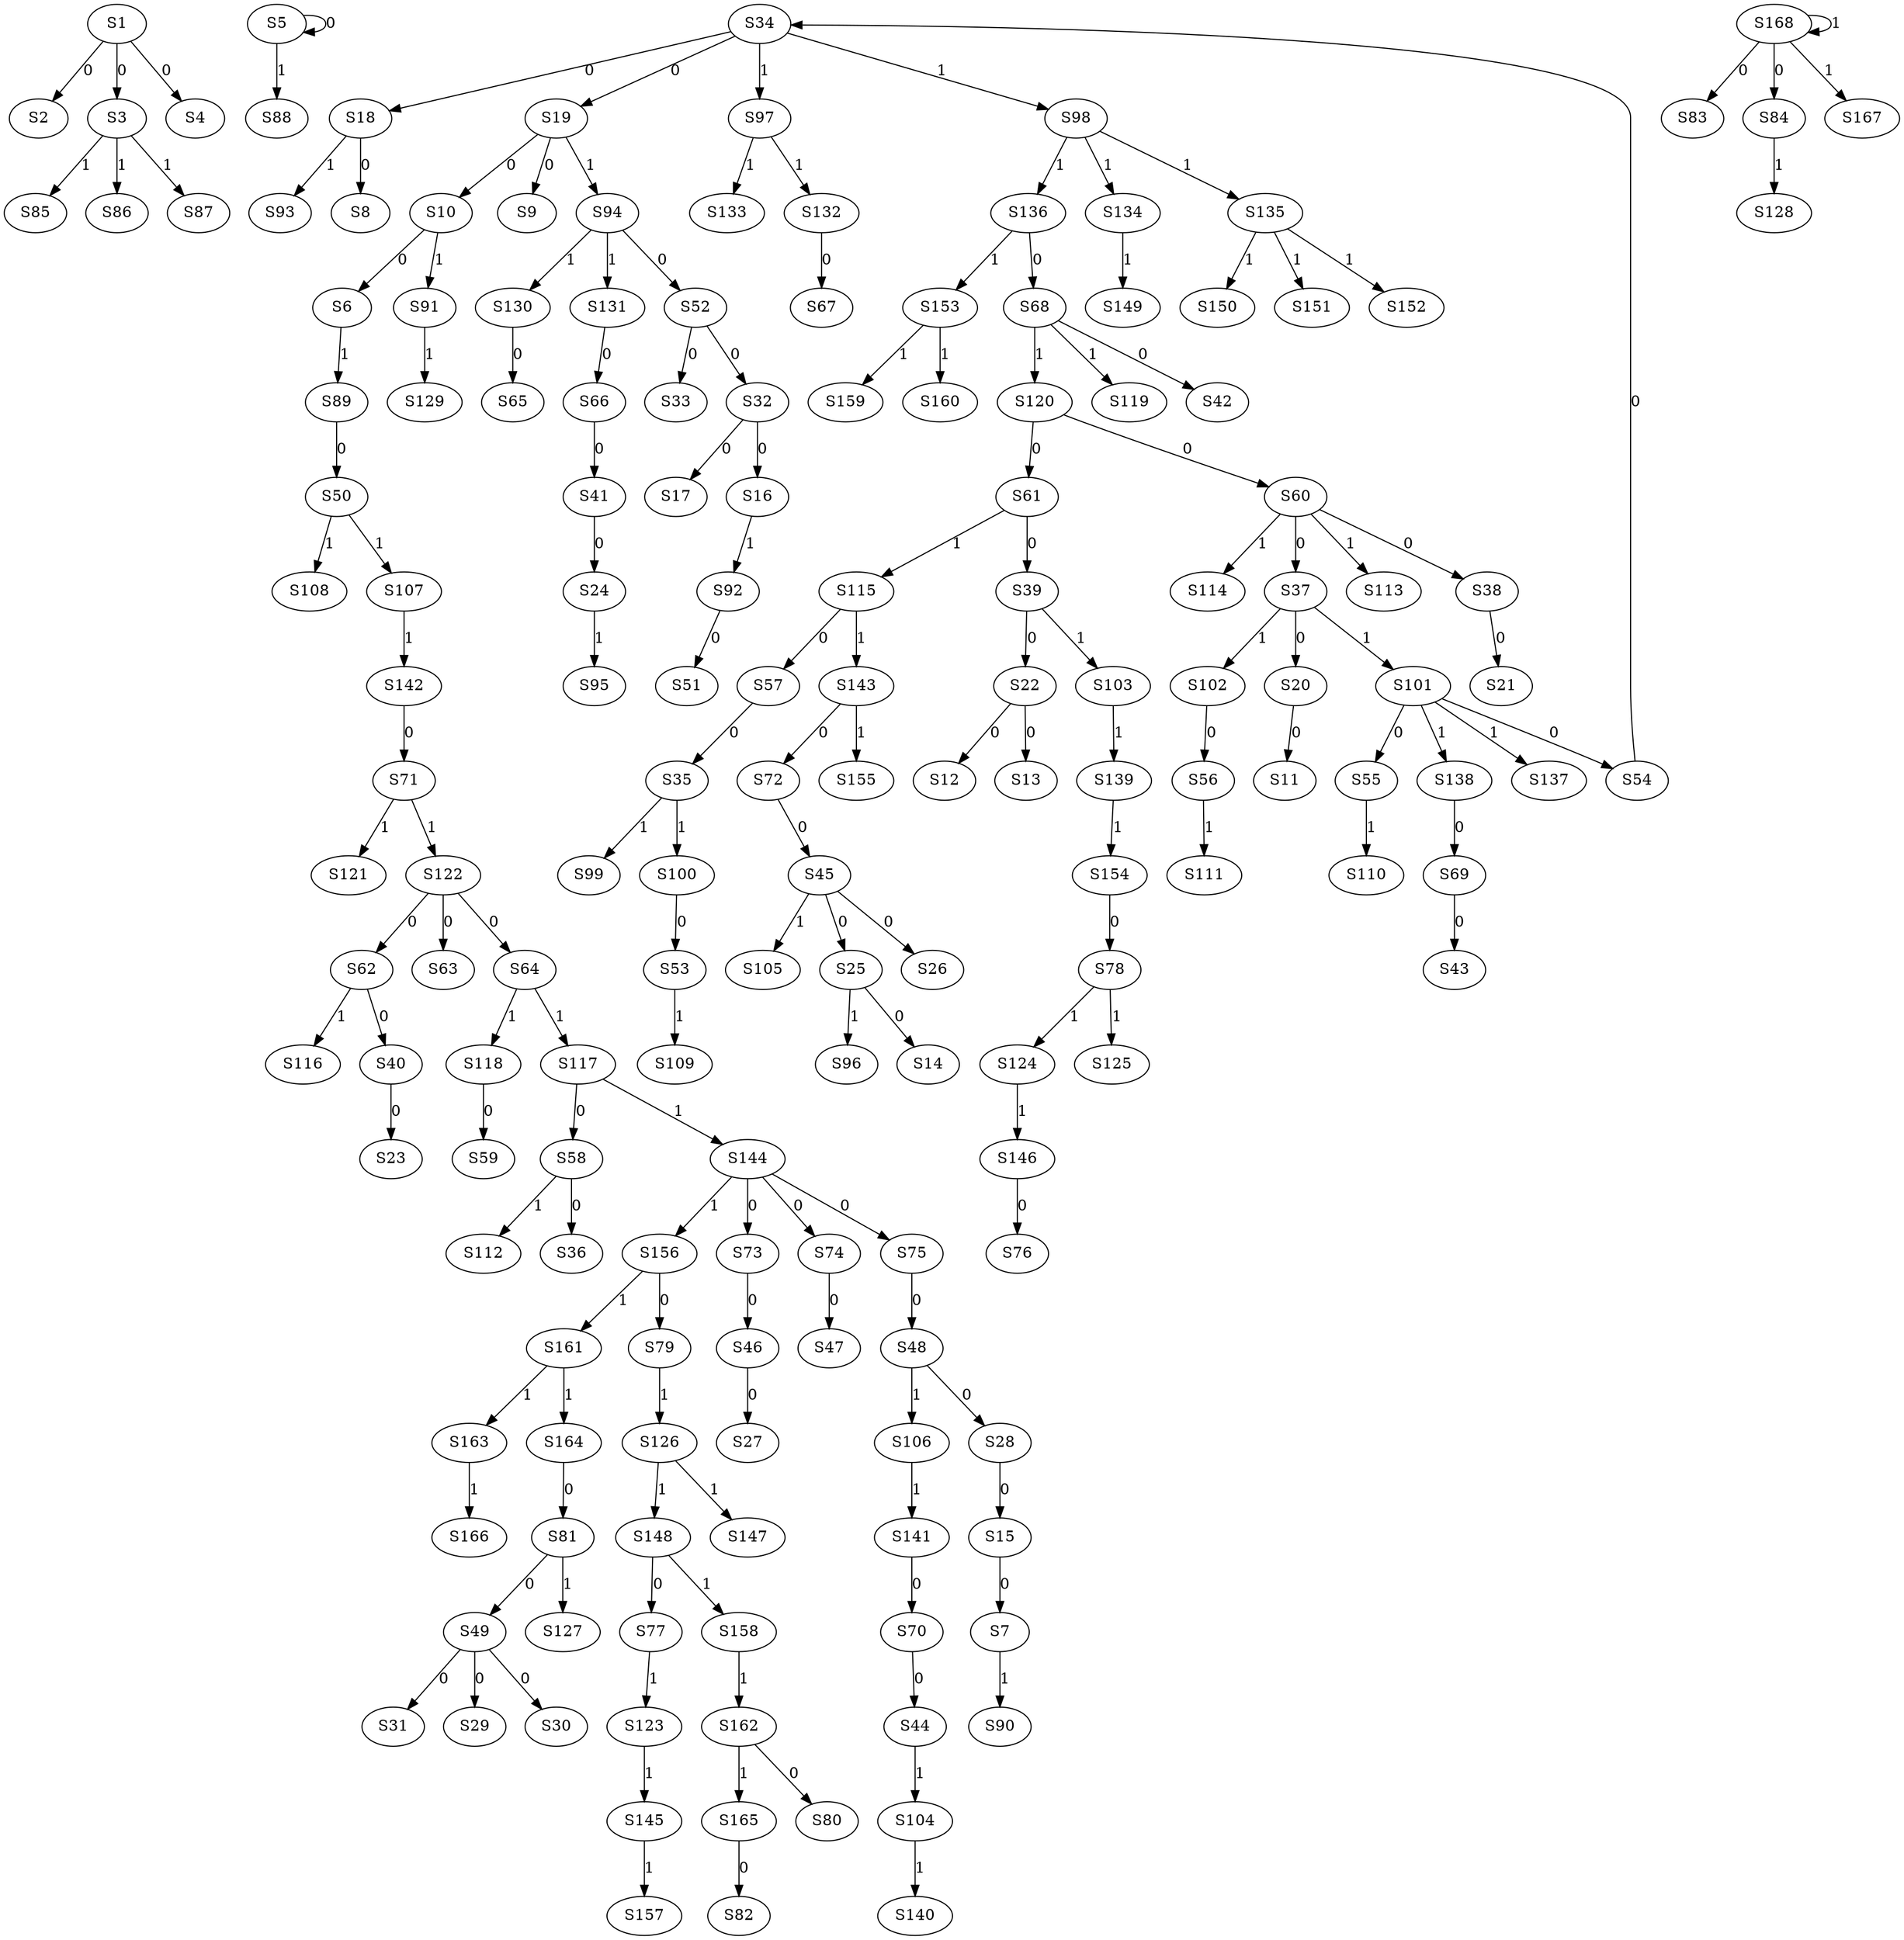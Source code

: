 strict digraph {
	S1 -> S2 [ label = 0 ];
	S1 -> S3 [ label = 0 ];
	S1 -> S4 [ label = 0 ];
	S5 -> S5 [ label = 0 ];
	S10 -> S6 [ label = 0 ];
	S15 -> S7 [ label = 0 ];
	S18 -> S8 [ label = 0 ];
	S19 -> S9 [ label = 0 ];
	S19 -> S10 [ label = 0 ];
	S20 -> S11 [ label = 0 ];
	S22 -> S12 [ label = 0 ];
	S22 -> S13 [ label = 0 ];
	S25 -> S14 [ label = 0 ];
	S28 -> S15 [ label = 0 ];
	S32 -> S16 [ label = 0 ];
	S32 -> S17 [ label = 0 ];
	S34 -> S18 [ label = 0 ];
	S34 -> S19 [ label = 0 ];
	S37 -> S20 [ label = 0 ];
	S38 -> S21 [ label = 0 ];
	S39 -> S22 [ label = 0 ];
	S40 -> S23 [ label = 0 ];
	S41 -> S24 [ label = 0 ];
	S45 -> S25 [ label = 0 ];
	S45 -> S26 [ label = 0 ];
	S46 -> S27 [ label = 0 ];
	S48 -> S28 [ label = 0 ];
	S49 -> S29 [ label = 0 ];
	S49 -> S30 [ label = 0 ];
	S49 -> S31 [ label = 0 ];
	S52 -> S32 [ label = 0 ];
	S52 -> S33 [ label = 0 ];
	S54 -> S34 [ label = 0 ];
	S57 -> S35 [ label = 0 ];
	S58 -> S36 [ label = 0 ];
	S60 -> S37 [ label = 0 ];
	S60 -> S38 [ label = 0 ];
	S61 -> S39 [ label = 0 ];
	S62 -> S40 [ label = 0 ];
	S66 -> S41 [ label = 0 ];
	S68 -> S42 [ label = 0 ];
	S69 -> S43 [ label = 0 ];
	S70 -> S44 [ label = 0 ];
	S72 -> S45 [ label = 0 ];
	S73 -> S46 [ label = 0 ];
	S74 -> S47 [ label = 0 ];
	S75 -> S48 [ label = 0 ];
	S81 -> S49 [ label = 0 ];
	S89 -> S50 [ label = 0 ];
	S92 -> S51 [ label = 0 ];
	S94 -> S52 [ label = 0 ];
	S100 -> S53 [ label = 0 ];
	S101 -> S54 [ label = 0 ];
	S101 -> S55 [ label = 0 ];
	S102 -> S56 [ label = 0 ];
	S115 -> S57 [ label = 0 ];
	S117 -> S58 [ label = 0 ];
	S118 -> S59 [ label = 0 ];
	S120 -> S60 [ label = 0 ];
	S120 -> S61 [ label = 0 ];
	S122 -> S62 [ label = 0 ];
	S122 -> S63 [ label = 0 ];
	S122 -> S64 [ label = 0 ];
	S130 -> S65 [ label = 0 ];
	S131 -> S66 [ label = 0 ];
	S132 -> S67 [ label = 0 ];
	S136 -> S68 [ label = 0 ];
	S138 -> S69 [ label = 0 ];
	S141 -> S70 [ label = 0 ];
	S142 -> S71 [ label = 0 ];
	S143 -> S72 [ label = 0 ];
	S144 -> S73 [ label = 0 ];
	S144 -> S74 [ label = 0 ];
	S144 -> S75 [ label = 0 ];
	S146 -> S76 [ label = 0 ];
	S148 -> S77 [ label = 0 ];
	S154 -> S78 [ label = 0 ];
	S156 -> S79 [ label = 0 ];
	S162 -> S80 [ label = 0 ];
	S164 -> S81 [ label = 0 ];
	S165 -> S82 [ label = 0 ];
	S168 -> S83 [ label = 0 ];
	S168 -> S84 [ label = 0 ];
	S3 -> S85 [ label = 1 ];
	S3 -> S86 [ label = 1 ];
	S3 -> S87 [ label = 1 ];
	S5 -> S88 [ label = 1 ];
	S6 -> S89 [ label = 1 ];
	S7 -> S90 [ label = 1 ];
	S10 -> S91 [ label = 1 ];
	S16 -> S92 [ label = 1 ];
	S18 -> S93 [ label = 1 ];
	S19 -> S94 [ label = 1 ];
	S24 -> S95 [ label = 1 ];
	S25 -> S96 [ label = 1 ];
	S34 -> S97 [ label = 1 ];
	S34 -> S98 [ label = 1 ];
	S35 -> S99 [ label = 1 ];
	S35 -> S100 [ label = 1 ];
	S37 -> S101 [ label = 1 ];
	S37 -> S102 [ label = 1 ];
	S39 -> S103 [ label = 1 ];
	S44 -> S104 [ label = 1 ];
	S45 -> S105 [ label = 1 ];
	S48 -> S106 [ label = 1 ];
	S50 -> S107 [ label = 1 ];
	S50 -> S108 [ label = 1 ];
	S53 -> S109 [ label = 1 ];
	S55 -> S110 [ label = 1 ];
	S56 -> S111 [ label = 1 ];
	S58 -> S112 [ label = 1 ];
	S60 -> S113 [ label = 1 ];
	S60 -> S114 [ label = 1 ];
	S61 -> S115 [ label = 1 ];
	S62 -> S116 [ label = 1 ];
	S64 -> S117 [ label = 1 ];
	S64 -> S118 [ label = 1 ];
	S68 -> S119 [ label = 1 ];
	S68 -> S120 [ label = 1 ];
	S71 -> S121 [ label = 1 ];
	S71 -> S122 [ label = 1 ];
	S77 -> S123 [ label = 1 ];
	S78 -> S124 [ label = 1 ];
	S78 -> S125 [ label = 1 ];
	S79 -> S126 [ label = 1 ];
	S81 -> S127 [ label = 1 ];
	S84 -> S128 [ label = 1 ];
	S91 -> S129 [ label = 1 ];
	S94 -> S130 [ label = 1 ];
	S94 -> S131 [ label = 1 ];
	S97 -> S132 [ label = 1 ];
	S97 -> S133 [ label = 1 ];
	S98 -> S134 [ label = 1 ];
	S98 -> S135 [ label = 1 ];
	S98 -> S136 [ label = 1 ];
	S101 -> S137 [ label = 1 ];
	S101 -> S138 [ label = 1 ];
	S103 -> S139 [ label = 1 ];
	S104 -> S140 [ label = 1 ];
	S106 -> S141 [ label = 1 ];
	S107 -> S142 [ label = 1 ];
	S115 -> S143 [ label = 1 ];
	S117 -> S144 [ label = 1 ];
	S123 -> S145 [ label = 1 ];
	S124 -> S146 [ label = 1 ];
	S126 -> S147 [ label = 1 ];
	S126 -> S148 [ label = 1 ];
	S134 -> S149 [ label = 1 ];
	S135 -> S150 [ label = 1 ];
	S135 -> S151 [ label = 1 ];
	S135 -> S152 [ label = 1 ];
	S136 -> S153 [ label = 1 ];
	S139 -> S154 [ label = 1 ];
	S143 -> S155 [ label = 1 ];
	S144 -> S156 [ label = 1 ];
	S145 -> S157 [ label = 1 ];
	S148 -> S158 [ label = 1 ];
	S153 -> S159 [ label = 1 ];
	S153 -> S160 [ label = 1 ];
	S156 -> S161 [ label = 1 ];
	S158 -> S162 [ label = 1 ];
	S161 -> S163 [ label = 1 ];
	S161 -> S164 [ label = 1 ];
	S162 -> S165 [ label = 1 ];
	S163 -> S166 [ label = 1 ];
	S168 -> S167 [ label = 1 ];
	S168 -> S168 [ label = 1 ];
}